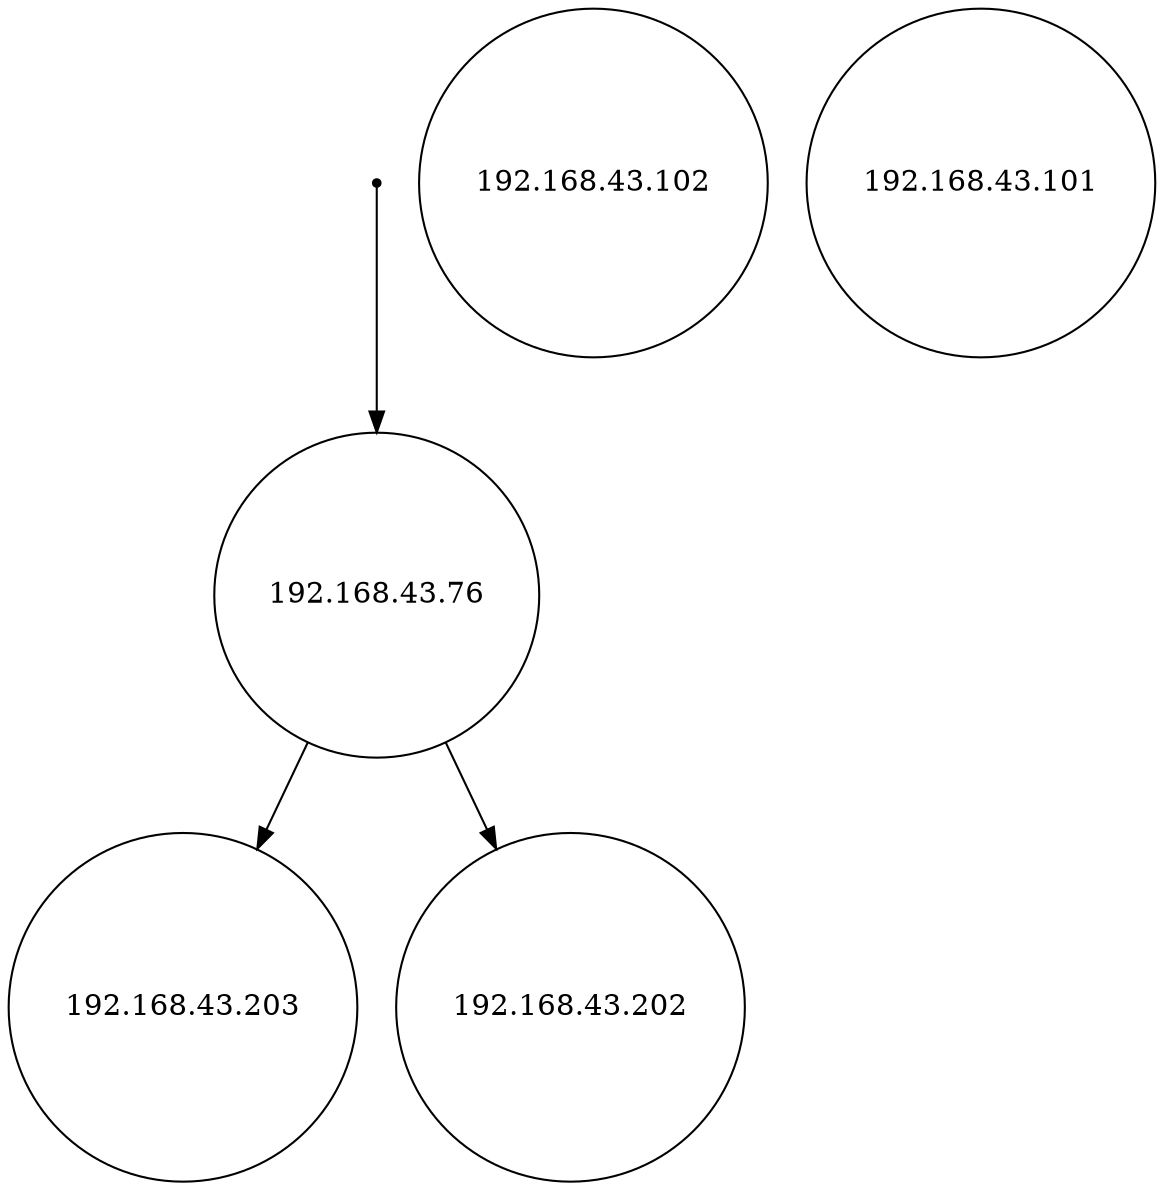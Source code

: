 digraph LTS {
S00[shape=point]
S0[label="192.168.43.76",shape=circle];
S1[label="192.168.43.102",shape=circle];
S2[label="192.168.43.101",shape=circle];
S3[label="192.168.43.203",shape=circle];
S4[label="192.168.43.202",shape=circle];
S00 -> S0
S0 -> S3
S0 -> S4
}